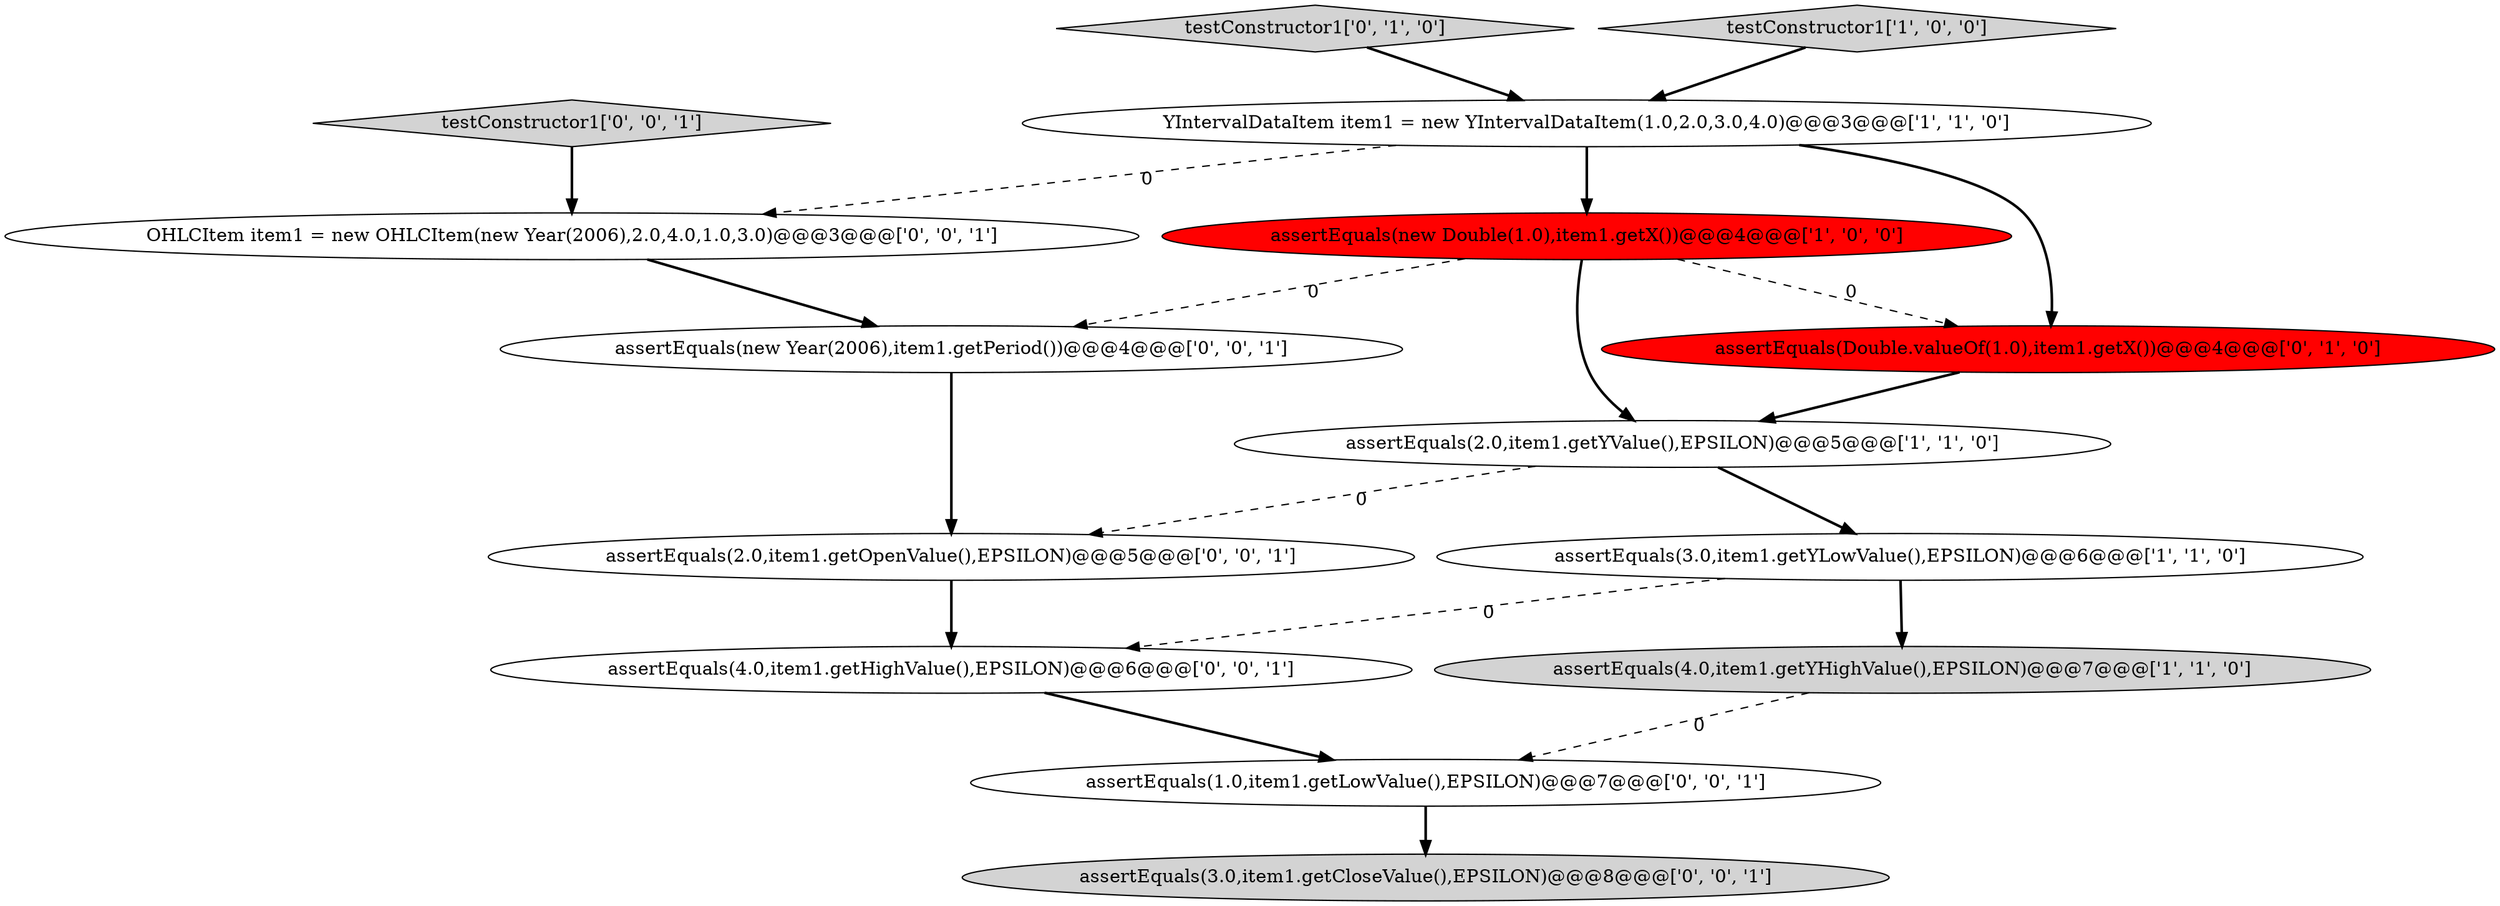 digraph {
6 [style = filled, label = "testConstructor1['0', '1', '0']", fillcolor = lightgray, shape = diamond image = "AAA0AAABBB2BBB"];
9 [style = filled, label = "assertEquals(2.0,item1.getOpenValue(),EPSILON)@@@5@@@['0', '0', '1']", fillcolor = white, shape = ellipse image = "AAA0AAABBB3BBB"];
12 [style = filled, label = "assertEquals(1.0,item1.getLowValue(),EPSILON)@@@7@@@['0', '0', '1']", fillcolor = white, shape = ellipse image = "AAA0AAABBB3BBB"];
4 [style = filled, label = "assertEquals(4.0,item1.getYHighValue(),EPSILON)@@@7@@@['1', '1', '0']", fillcolor = lightgray, shape = ellipse image = "AAA0AAABBB1BBB"];
8 [style = filled, label = "assertEquals(new Year(2006),item1.getPeriod())@@@4@@@['0', '0', '1']", fillcolor = white, shape = ellipse image = "AAA0AAABBB3BBB"];
5 [style = filled, label = "assertEquals(new Double(1.0),item1.getX())@@@4@@@['1', '0', '0']", fillcolor = red, shape = ellipse image = "AAA1AAABBB1BBB"];
13 [style = filled, label = "OHLCItem item1 = new OHLCItem(new Year(2006),2.0,4.0,1.0,3.0)@@@3@@@['0', '0', '1']", fillcolor = white, shape = ellipse image = "AAA0AAABBB3BBB"];
10 [style = filled, label = "testConstructor1['0', '0', '1']", fillcolor = lightgray, shape = diamond image = "AAA0AAABBB3BBB"];
7 [style = filled, label = "assertEquals(Double.valueOf(1.0),item1.getX())@@@4@@@['0', '1', '0']", fillcolor = red, shape = ellipse image = "AAA1AAABBB2BBB"];
11 [style = filled, label = "assertEquals(4.0,item1.getHighValue(),EPSILON)@@@6@@@['0', '0', '1']", fillcolor = white, shape = ellipse image = "AAA0AAABBB3BBB"];
0 [style = filled, label = "assertEquals(3.0,item1.getYLowValue(),EPSILON)@@@6@@@['1', '1', '0']", fillcolor = white, shape = ellipse image = "AAA0AAABBB1BBB"];
1 [style = filled, label = "testConstructor1['1', '0', '0']", fillcolor = lightgray, shape = diamond image = "AAA0AAABBB1BBB"];
3 [style = filled, label = "YIntervalDataItem item1 = new YIntervalDataItem(1.0,2.0,3.0,4.0)@@@3@@@['1', '1', '0']", fillcolor = white, shape = ellipse image = "AAA0AAABBB1BBB"];
2 [style = filled, label = "assertEquals(2.0,item1.getYValue(),EPSILON)@@@5@@@['1', '1', '0']", fillcolor = white, shape = ellipse image = "AAA0AAABBB1BBB"];
14 [style = filled, label = "assertEquals(3.0,item1.getCloseValue(),EPSILON)@@@8@@@['0', '0', '1']", fillcolor = lightgray, shape = ellipse image = "AAA0AAABBB3BBB"];
1->3 [style = bold, label=""];
5->8 [style = dashed, label="0"];
6->3 [style = bold, label=""];
5->2 [style = bold, label=""];
3->5 [style = bold, label=""];
2->0 [style = bold, label=""];
11->12 [style = bold, label=""];
0->11 [style = dashed, label="0"];
13->8 [style = bold, label=""];
9->11 [style = bold, label=""];
10->13 [style = bold, label=""];
3->7 [style = bold, label=""];
5->7 [style = dashed, label="0"];
0->4 [style = bold, label=""];
3->13 [style = dashed, label="0"];
7->2 [style = bold, label=""];
2->9 [style = dashed, label="0"];
4->12 [style = dashed, label="0"];
12->14 [style = bold, label=""];
8->9 [style = bold, label=""];
}
